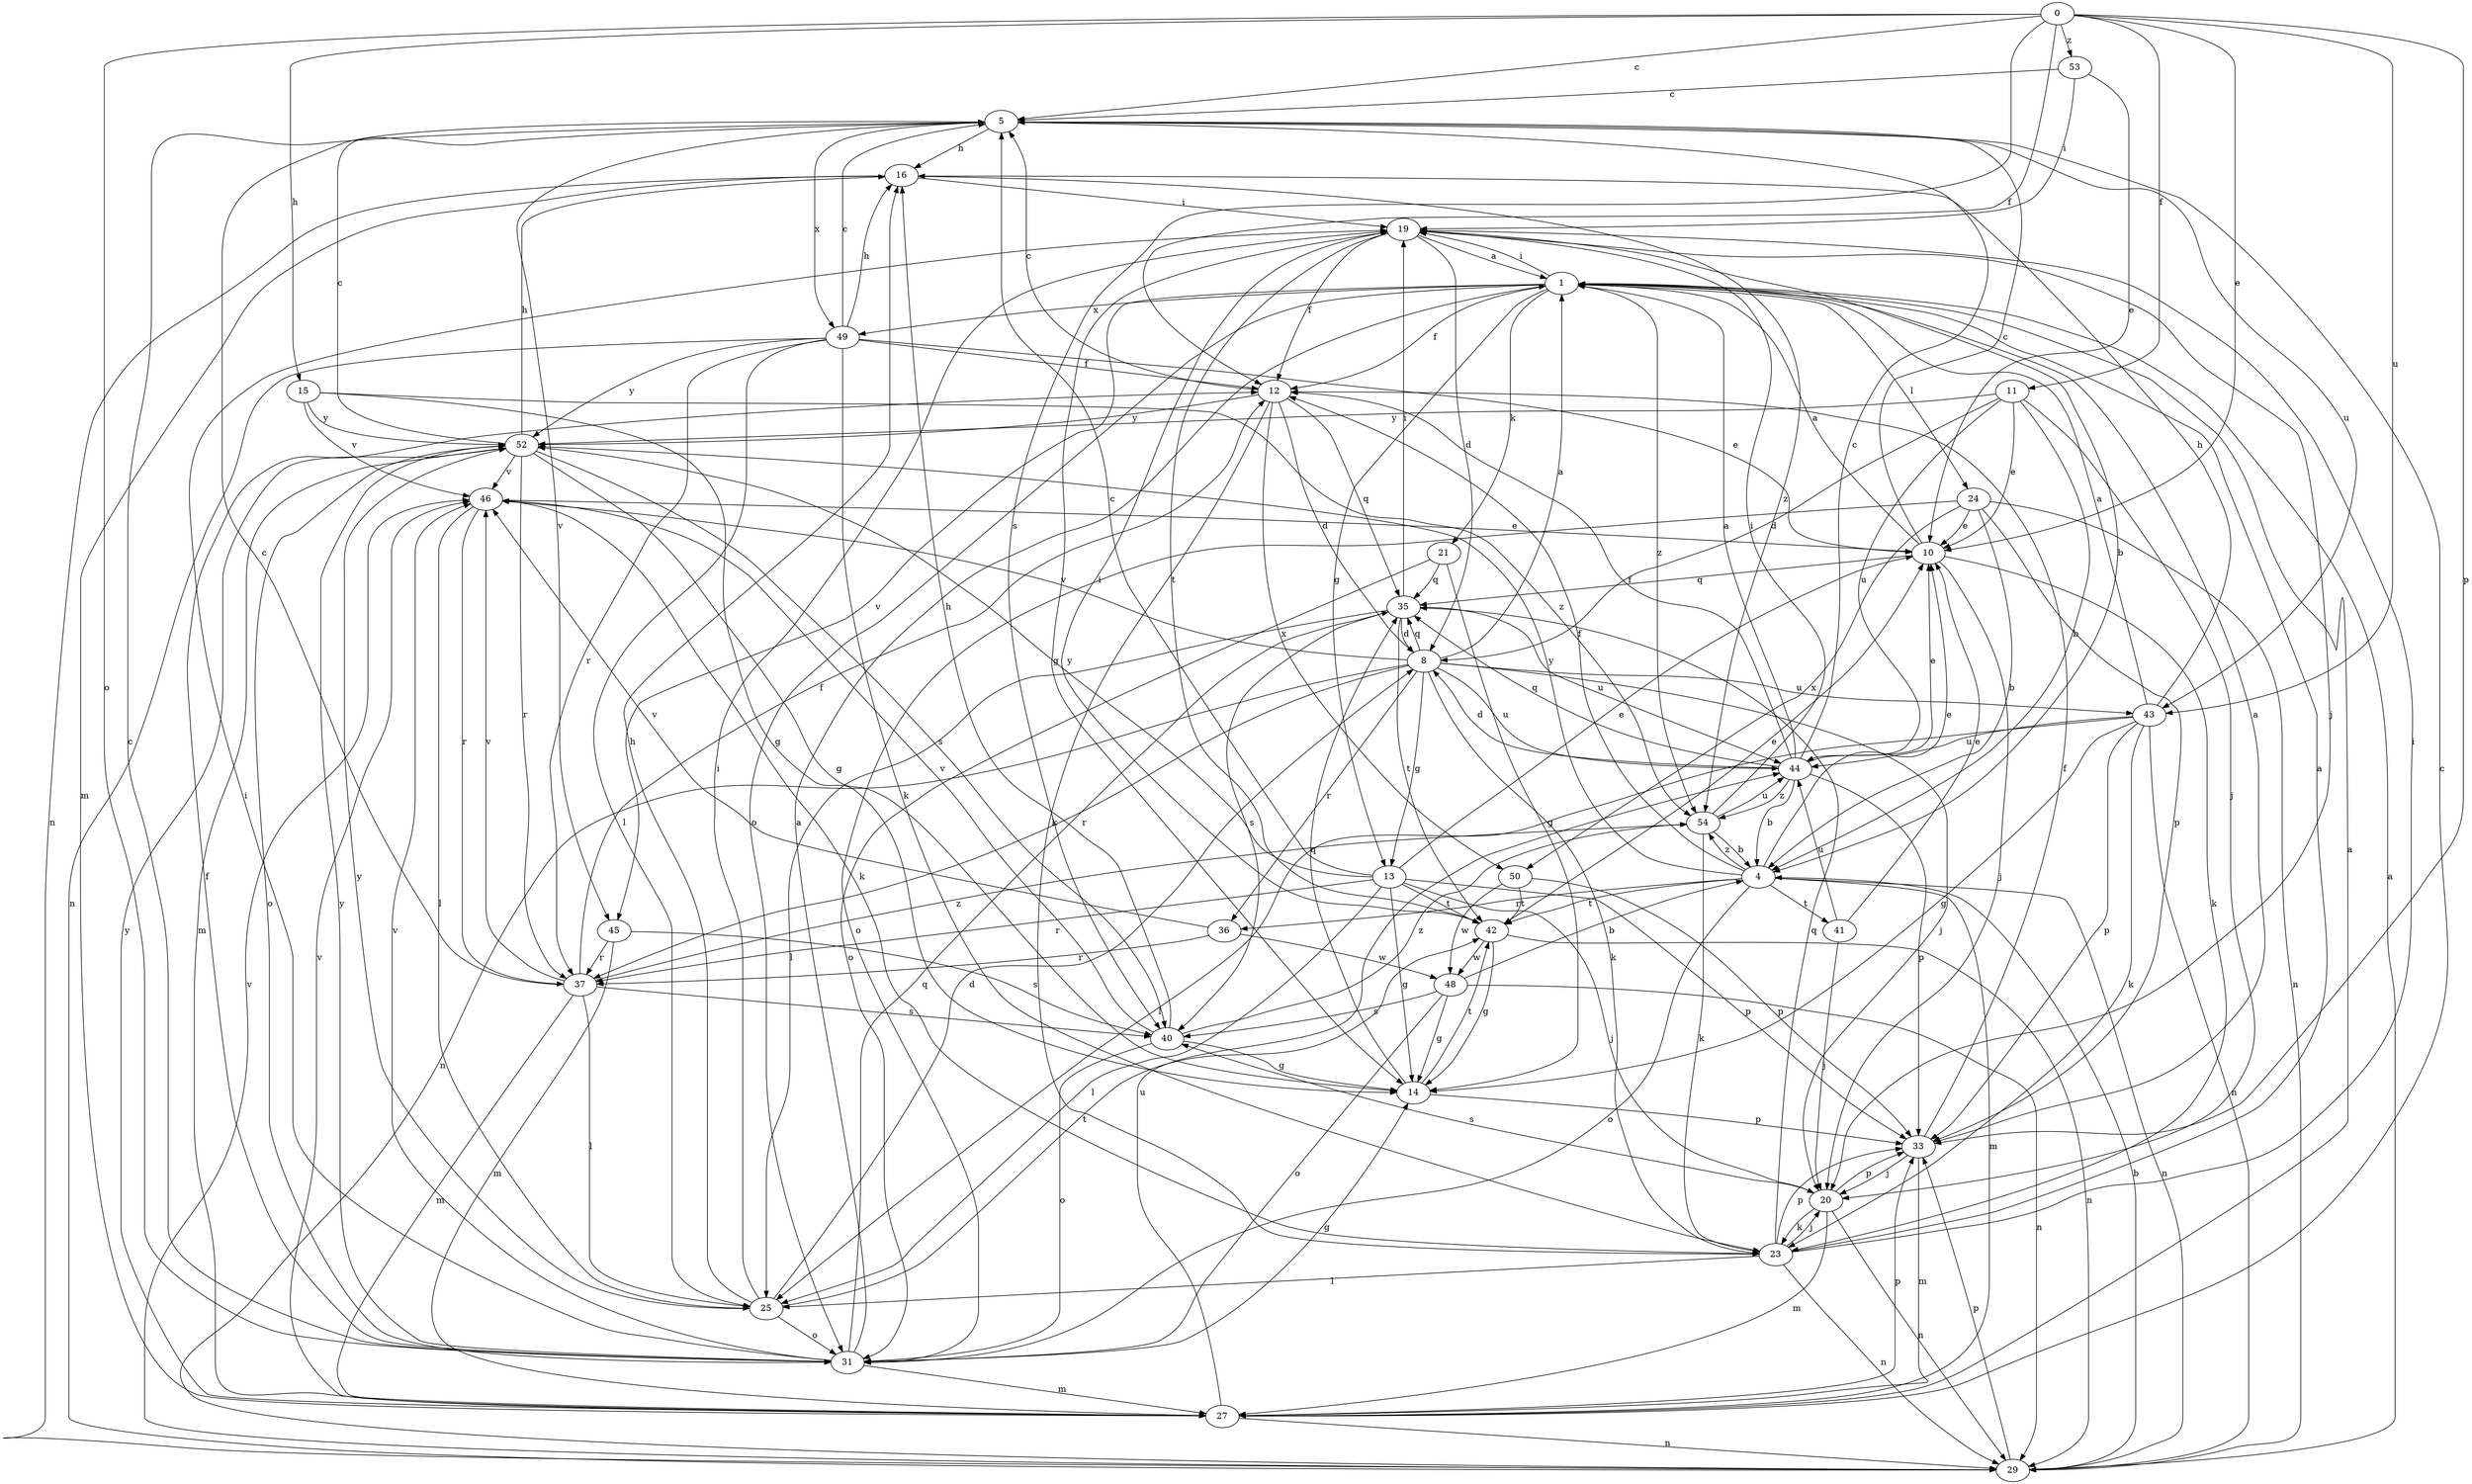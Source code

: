 strict digraph  {
0;
1;
4;
5;
8;
10;
11;
12;
13;
14;
15;
16;
19;
20;
21;
23;
24;
25;
27;
29;
31;
33;
35;
36;
37;
40;
41;
42;
43;
44;
45;
46;
48;
49;
50;
52;
53;
54;
0 -> 5  [label=c];
0 -> 10  [label=e];
0 -> 11  [label=f];
0 -> 12  [label=f];
0 -> 15  [label=h];
0 -> 31  [label=o];
0 -> 33  [label=p];
0 -> 40  [label=s];
0 -> 43  [label=u];
0 -> 53  [label=z];
1 -> 12  [label=f];
1 -> 13  [label=g];
1 -> 19  [label=i];
1 -> 21  [label=k];
1 -> 24  [label=l];
1 -> 31  [label=o];
1 -> 45  [label=v];
1 -> 49  [label=x];
1 -> 54  [label=z];
4 -> 10  [label=e];
4 -> 12  [label=f];
4 -> 27  [label=m];
4 -> 29  [label=n];
4 -> 31  [label=o];
4 -> 36  [label=r];
4 -> 41  [label=t];
4 -> 42  [label=t];
4 -> 52  [label=y];
4 -> 54  [label=z];
5 -> 16  [label=h];
5 -> 43  [label=u];
5 -> 45  [label=v];
5 -> 49  [label=x];
8 -> 1  [label=a];
8 -> 13  [label=g];
8 -> 20  [label=j];
8 -> 23  [label=k];
8 -> 29  [label=n];
8 -> 35  [label=q];
8 -> 36  [label=r];
8 -> 37  [label=r];
8 -> 43  [label=u];
8 -> 44  [label=u];
8 -> 46  [label=v];
10 -> 1  [label=a];
10 -> 5  [label=c];
10 -> 20  [label=j];
10 -> 23  [label=k];
10 -> 35  [label=q];
11 -> 4  [label=b];
11 -> 8  [label=d];
11 -> 10  [label=e];
11 -> 20  [label=j];
11 -> 44  [label=u];
11 -> 52  [label=y];
12 -> 5  [label=c];
12 -> 8  [label=d];
12 -> 23  [label=k];
12 -> 35  [label=q];
12 -> 50  [label=x];
12 -> 52  [label=y];
13 -> 5  [label=c];
13 -> 10  [label=e];
13 -> 14  [label=g];
13 -> 20  [label=j];
13 -> 25  [label=l];
13 -> 33  [label=p];
13 -> 37  [label=r];
13 -> 42  [label=t];
13 -> 52  [label=y];
14 -> 33  [label=p];
14 -> 35  [label=q];
14 -> 42  [label=t];
15 -> 14  [label=g];
15 -> 46  [label=v];
15 -> 52  [label=y];
15 -> 54  [label=z];
16 -> 19  [label=i];
16 -> 27  [label=m];
16 -> 29  [label=n];
16 -> 54  [label=z];
19 -> 1  [label=a];
19 -> 4  [label=b];
19 -> 8  [label=d];
19 -> 12  [label=f];
19 -> 14  [label=g];
19 -> 20  [label=j];
19 -> 42  [label=t];
20 -> 23  [label=k];
20 -> 27  [label=m];
20 -> 29  [label=n];
20 -> 33  [label=p];
20 -> 40  [label=s];
21 -> 14  [label=g];
21 -> 31  [label=o];
21 -> 35  [label=q];
23 -> 1  [label=a];
23 -> 19  [label=i];
23 -> 20  [label=j];
23 -> 25  [label=l];
23 -> 29  [label=n];
23 -> 33  [label=p];
23 -> 35  [label=q];
24 -> 4  [label=b];
24 -> 10  [label=e];
24 -> 29  [label=n];
24 -> 31  [label=o];
24 -> 33  [label=p];
24 -> 50  [label=x];
25 -> 8  [label=d];
25 -> 16  [label=h];
25 -> 19  [label=i];
25 -> 31  [label=o];
25 -> 42  [label=t];
25 -> 52  [label=y];
27 -> 1  [label=a];
27 -> 5  [label=c];
27 -> 29  [label=n];
27 -> 33  [label=p];
27 -> 44  [label=u];
27 -> 46  [label=v];
27 -> 52  [label=y];
29 -> 1  [label=a];
29 -> 4  [label=b];
29 -> 33  [label=p];
29 -> 46  [label=v];
31 -> 1  [label=a];
31 -> 5  [label=c];
31 -> 12  [label=f];
31 -> 14  [label=g];
31 -> 19  [label=i];
31 -> 27  [label=m];
31 -> 35  [label=q];
31 -> 46  [label=v];
31 -> 52  [label=y];
33 -> 1  [label=a];
33 -> 12  [label=f];
33 -> 20  [label=j];
33 -> 27  [label=m];
35 -> 8  [label=d];
35 -> 19  [label=i];
35 -> 25  [label=l];
35 -> 40  [label=s];
35 -> 42  [label=t];
35 -> 44  [label=u];
36 -> 37  [label=r];
36 -> 46  [label=v];
36 -> 48  [label=w];
37 -> 5  [label=c];
37 -> 12  [label=f];
37 -> 25  [label=l];
37 -> 27  [label=m];
37 -> 40  [label=s];
37 -> 46  [label=v];
37 -> 54  [label=z];
40 -> 14  [label=g];
40 -> 16  [label=h];
40 -> 31  [label=o];
40 -> 46  [label=v];
40 -> 54  [label=z];
41 -> 10  [label=e];
41 -> 20  [label=j];
41 -> 44  [label=u];
42 -> 10  [label=e];
42 -> 14  [label=g];
42 -> 19  [label=i];
42 -> 29  [label=n];
42 -> 48  [label=w];
43 -> 1  [label=a];
43 -> 14  [label=g];
43 -> 16  [label=h];
43 -> 23  [label=k];
43 -> 25  [label=l];
43 -> 29  [label=n];
43 -> 33  [label=p];
43 -> 44  [label=u];
44 -> 1  [label=a];
44 -> 4  [label=b];
44 -> 5  [label=c];
44 -> 8  [label=d];
44 -> 10  [label=e];
44 -> 12  [label=f];
44 -> 33  [label=p];
44 -> 35  [label=q];
44 -> 54  [label=z];
45 -> 27  [label=m];
45 -> 37  [label=r];
45 -> 40  [label=s];
46 -> 10  [label=e];
46 -> 23  [label=k];
46 -> 25  [label=l];
46 -> 37  [label=r];
48 -> 4  [label=b];
48 -> 14  [label=g];
48 -> 29  [label=n];
48 -> 31  [label=o];
48 -> 40  [label=s];
49 -> 5  [label=c];
49 -> 10  [label=e];
49 -> 12  [label=f];
49 -> 16  [label=h];
49 -> 23  [label=k];
49 -> 25  [label=l];
49 -> 29  [label=n];
49 -> 37  [label=r];
49 -> 52  [label=y];
50 -> 33  [label=p];
50 -> 42  [label=t];
50 -> 48  [label=w];
52 -> 5  [label=c];
52 -> 14  [label=g];
52 -> 16  [label=h];
52 -> 27  [label=m];
52 -> 31  [label=o];
52 -> 37  [label=r];
52 -> 40  [label=s];
52 -> 46  [label=v];
53 -> 5  [label=c];
53 -> 10  [label=e];
53 -> 19  [label=i];
54 -> 4  [label=b];
54 -> 19  [label=i];
54 -> 23  [label=k];
54 -> 44  [label=u];
}
